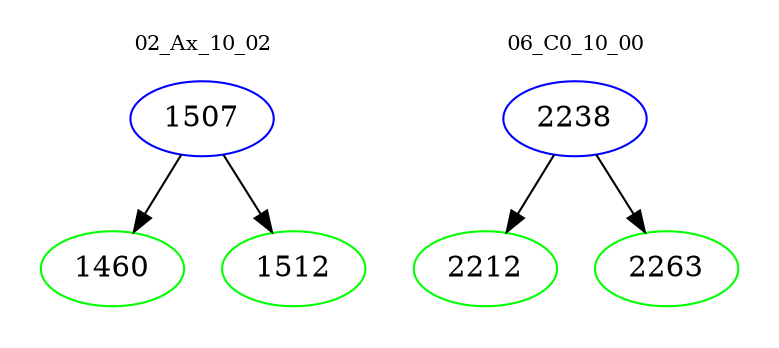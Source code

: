 digraph{
subgraph cluster_0 {
color = white
label = "02_Ax_10_02";
fontsize=10;
T0_1507 [label="1507", color="blue"]
T0_1507 -> T0_1460 [color="black"]
T0_1460 [label="1460", color="green"]
T0_1507 -> T0_1512 [color="black"]
T0_1512 [label="1512", color="green"]
}
subgraph cluster_1 {
color = white
label = "06_C0_10_00";
fontsize=10;
T1_2238 [label="2238", color="blue"]
T1_2238 -> T1_2212 [color="black"]
T1_2212 [label="2212", color="green"]
T1_2238 -> T1_2263 [color="black"]
T1_2263 [label="2263", color="green"]
}
}
